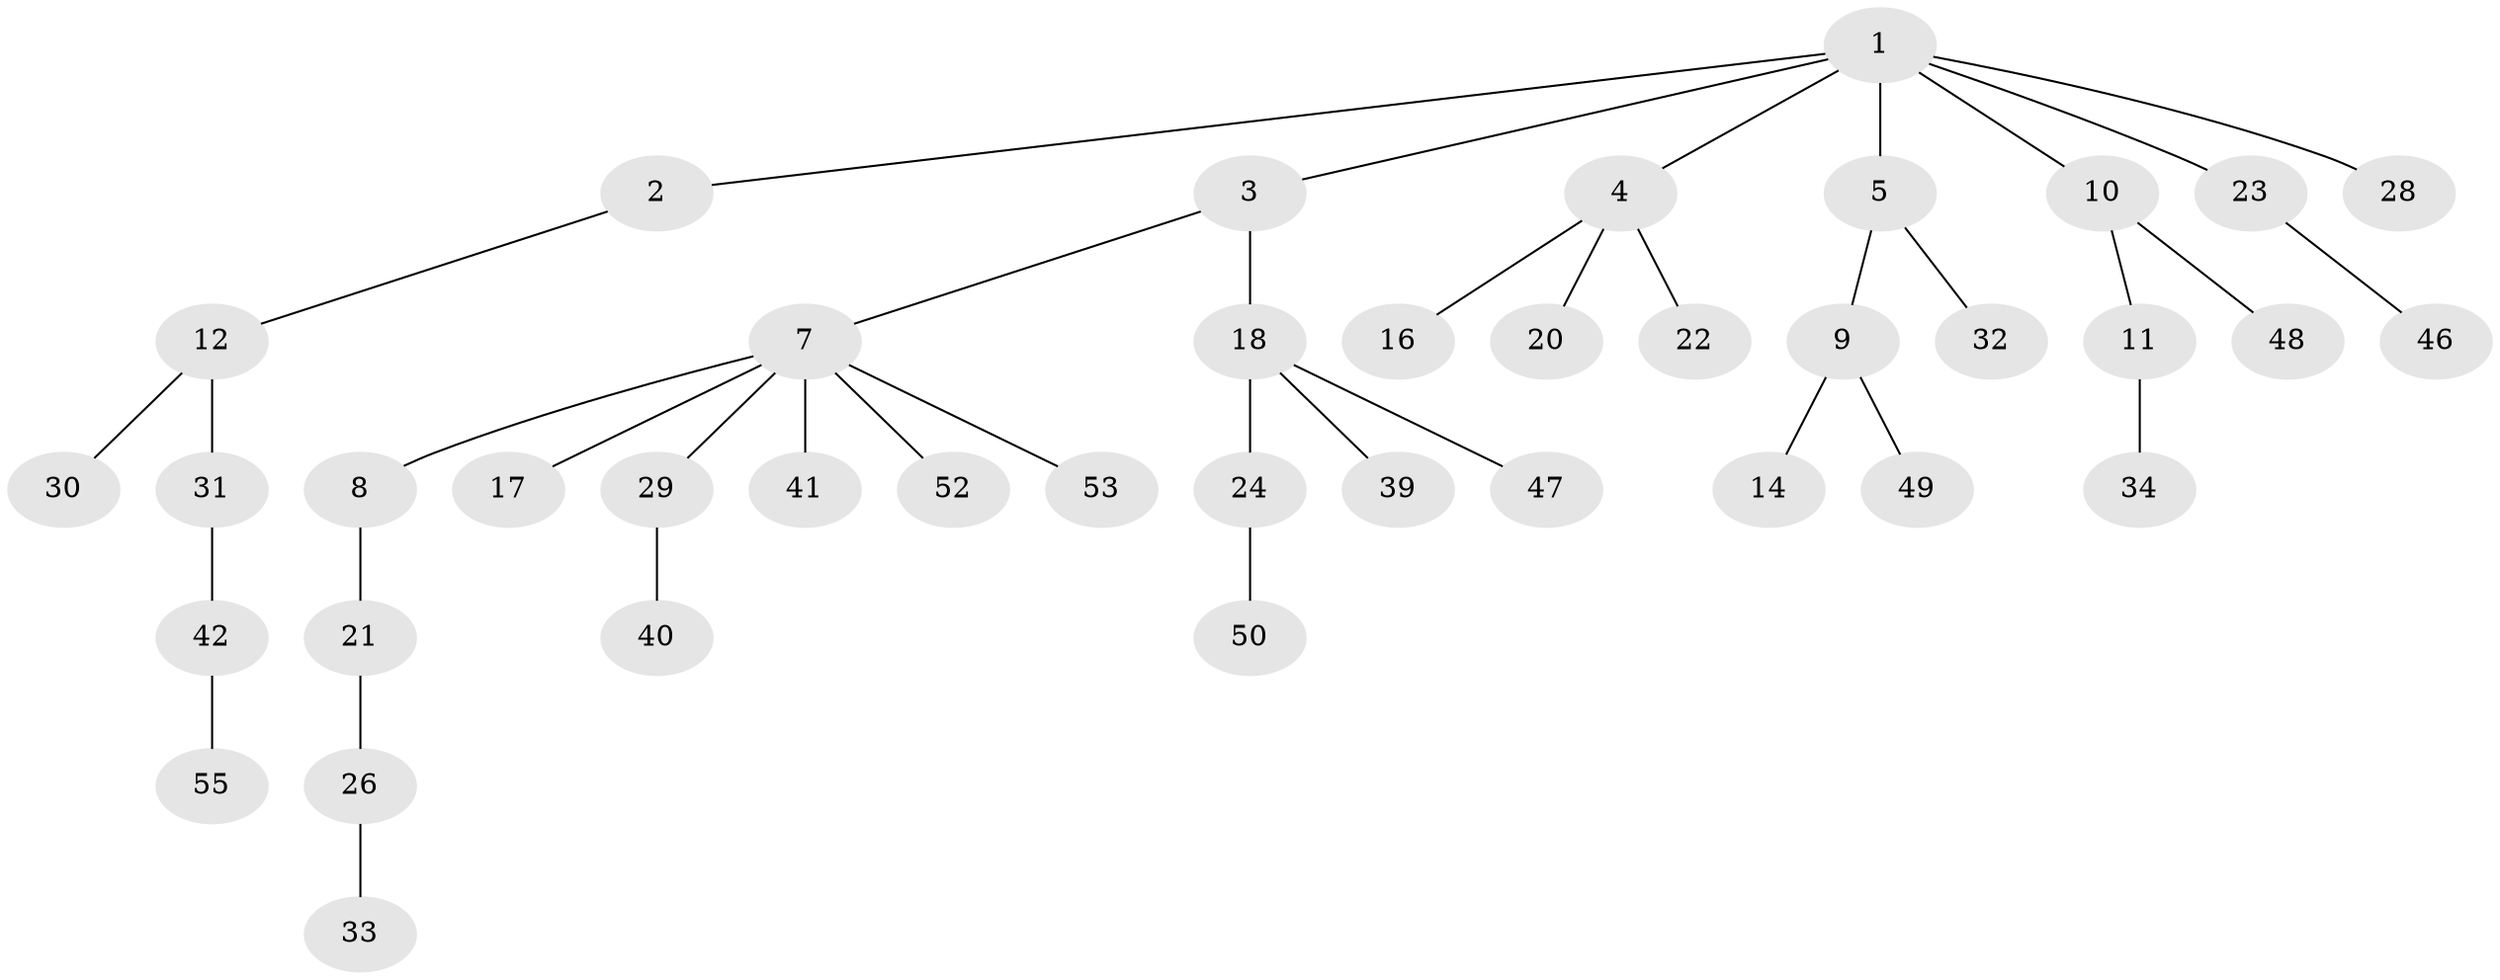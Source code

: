 // original degree distribution, {5: 0.017241379310344827, 2: 0.3103448275862069, 3: 0.1206896551724138, 4: 0.08620689655172414, 6: 0.017241379310344827, 1: 0.4482758620689655}
// Generated by graph-tools (version 1.1) at 2025/11/02/27/25 16:11:26]
// undirected, 40 vertices, 39 edges
graph export_dot {
graph [start="1"]
  node [color=gray90,style=filled];
  1 [super="+6"];
  2;
  3;
  4 [super="+15"];
  5;
  7 [super="+25"];
  8 [super="+37"];
  9;
  10 [super="+13"];
  11;
  12 [super="+43"];
  14 [super="+38"];
  16;
  17 [super="+45"];
  18 [super="+19"];
  20;
  21 [super="+51"];
  22 [super="+54"];
  23 [super="+27"];
  24 [super="+36"];
  26;
  28;
  29 [super="+57"];
  30 [super="+58"];
  31 [super="+35"];
  32;
  33;
  34 [super="+44"];
  39;
  40;
  41;
  42;
  46;
  47;
  48;
  49;
  50;
  52;
  53;
  55 [super="+56"];
  1 -- 2;
  1 -- 3;
  1 -- 4;
  1 -- 5;
  1 -- 10;
  1 -- 28;
  1 -- 23;
  2 -- 12;
  3 -- 7;
  3 -- 18;
  4 -- 20;
  4 -- 22;
  4 -- 16;
  5 -- 9;
  5 -- 32;
  7 -- 8;
  7 -- 17;
  7 -- 29;
  7 -- 53;
  7 -- 41;
  7 -- 52;
  8 -- 21;
  9 -- 14;
  9 -- 49;
  10 -- 11;
  10 -- 48;
  11 -- 34;
  12 -- 30;
  12 -- 31;
  18 -- 24;
  18 -- 47;
  18 -- 39;
  21 -- 26;
  23 -- 46;
  24 -- 50;
  26 -- 33;
  29 -- 40;
  31 -- 42;
  42 -- 55;
}
